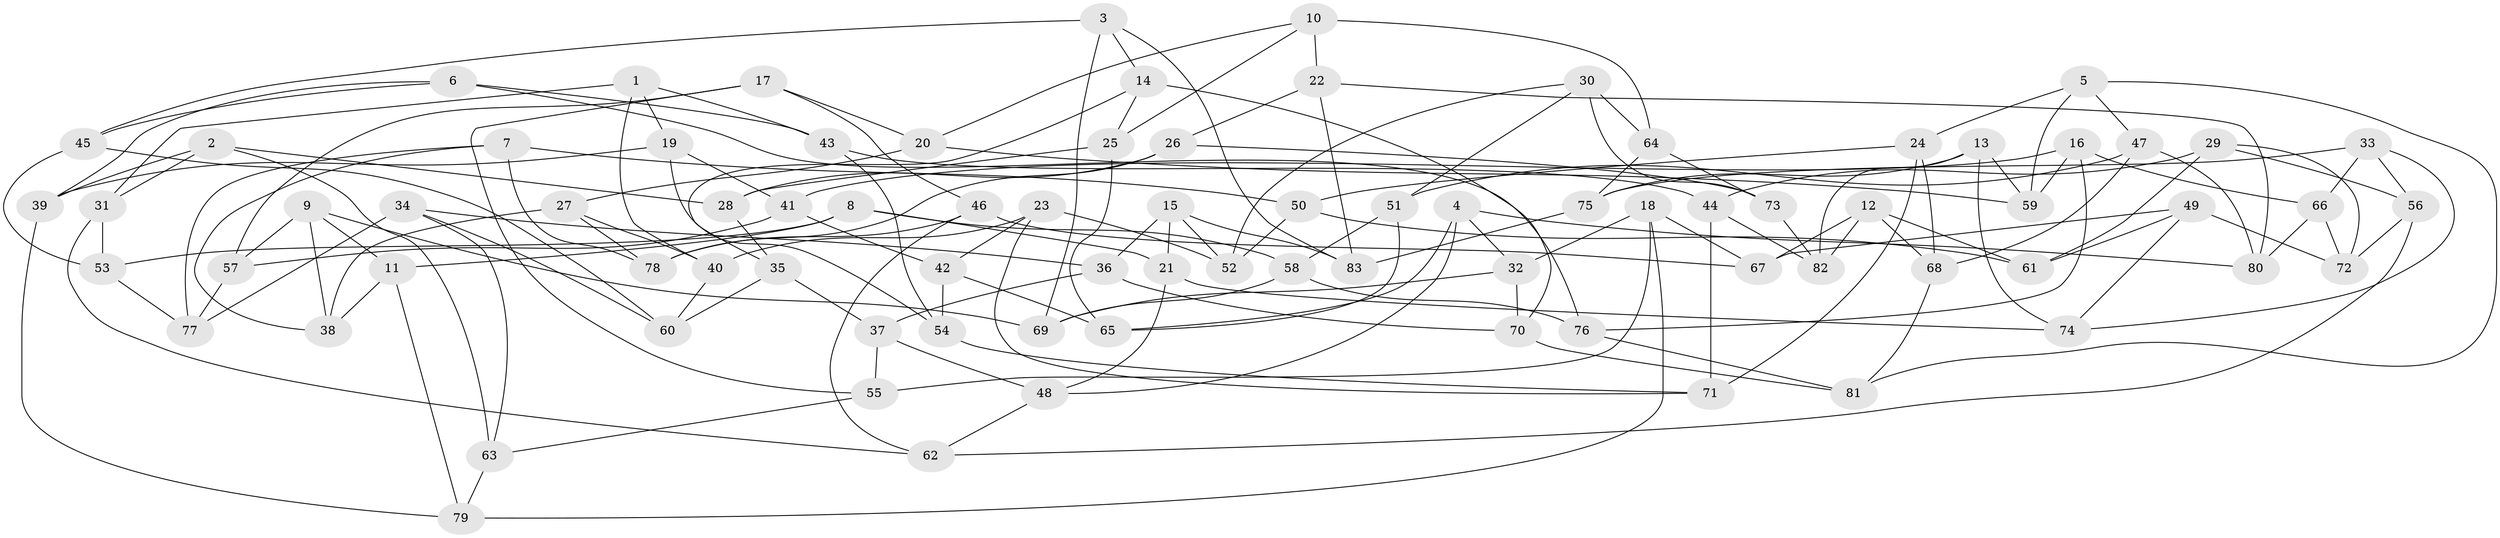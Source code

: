 // Generated by graph-tools (version 1.1) at 2025/37/03/09/25 02:37:52]
// undirected, 83 vertices, 166 edges
graph export_dot {
graph [start="1"]
  node [color=gray90,style=filled];
  1;
  2;
  3;
  4;
  5;
  6;
  7;
  8;
  9;
  10;
  11;
  12;
  13;
  14;
  15;
  16;
  17;
  18;
  19;
  20;
  21;
  22;
  23;
  24;
  25;
  26;
  27;
  28;
  29;
  30;
  31;
  32;
  33;
  34;
  35;
  36;
  37;
  38;
  39;
  40;
  41;
  42;
  43;
  44;
  45;
  46;
  47;
  48;
  49;
  50;
  51;
  52;
  53;
  54;
  55;
  56;
  57;
  58;
  59;
  60;
  61;
  62;
  63;
  64;
  65;
  66;
  67;
  68;
  69;
  70;
  71;
  72;
  73;
  74;
  75;
  76;
  77;
  78;
  79;
  80;
  81;
  82;
  83;
  1 -- 40;
  1 -- 43;
  1 -- 31;
  1 -- 19;
  2 -- 28;
  2 -- 31;
  2 -- 39;
  2 -- 63;
  3 -- 45;
  3 -- 14;
  3 -- 83;
  3 -- 69;
  4 -- 65;
  4 -- 32;
  4 -- 48;
  4 -- 80;
  5 -- 24;
  5 -- 59;
  5 -- 47;
  5 -- 81;
  6 -- 39;
  6 -- 43;
  6 -- 76;
  6 -- 45;
  7 -- 38;
  7 -- 77;
  7 -- 50;
  7 -- 78;
  8 -- 58;
  8 -- 11;
  8 -- 21;
  8 -- 53;
  9 -- 11;
  9 -- 38;
  9 -- 69;
  9 -- 57;
  10 -- 64;
  10 -- 25;
  10 -- 20;
  10 -- 22;
  11 -- 79;
  11 -- 38;
  12 -- 67;
  12 -- 82;
  12 -- 61;
  12 -- 68;
  13 -- 74;
  13 -- 59;
  13 -- 75;
  13 -- 82;
  14 -- 70;
  14 -- 25;
  14 -- 35;
  15 -- 21;
  15 -- 36;
  15 -- 83;
  15 -- 52;
  16 -- 41;
  16 -- 66;
  16 -- 76;
  16 -- 59;
  17 -- 20;
  17 -- 46;
  17 -- 57;
  17 -- 55;
  18 -- 32;
  18 -- 79;
  18 -- 55;
  18 -- 67;
  19 -- 41;
  19 -- 54;
  19 -- 39;
  20 -- 59;
  20 -- 27;
  21 -- 48;
  21 -- 74;
  22 -- 83;
  22 -- 26;
  22 -- 80;
  23 -- 40;
  23 -- 42;
  23 -- 52;
  23 -- 71;
  24 -- 71;
  24 -- 50;
  24 -- 68;
  25 -- 65;
  25 -- 28;
  26 -- 73;
  26 -- 28;
  26 -- 78;
  27 -- 38;
  27 -- 40;
  27 -- 78;
  28 -- 35;
  29 -- 72;
  29 -- 56;
  29 -- 44;
  29 -- 61;
  30 -- 51;
  30 -- 52;
  30 -- 73;
  30 -- 64;
  31 -- 53;
  31 -- 62;
  32 -- 69;
  32 -- 70;
  33 -- 75;
  33 -- 74;
  33 -- 56;
  33 -- 66;
  34 -- 77;
  34 -- 63;
  34 -- 36;
  34 -- 60;
  35 -- 37;
  35 -- 60;
  36 -- 37;
  36 -- 70;
  37 -- 48;
  37 -- 55;
  39 -- 79;
  40 -- 60;
  41 -- 42;
  41 -- 57;
  42 -- 65;
  42 -- 54;
  43 -- 44;
  43 -- 54;
  44 -- 82;
  44 -- 71;
  45 -- 60;
  45 -- 53;
  46 -- 62;
  46 -- 67;
  46 -- 78;
  47 -- 80;
  47 -- 68;
  47 -- 51;
  48 -- 62;
  49 -- 74;
  49 -- 72;
  49 -- 67;
  49 -- 61;
  50 -- 52;
  50 -- 61;
  51 -- 58;
  51 -- 65;
  53 -- 77;
  54 -- 71;
  55 -- 63;
  56 -- 72;
  56 -- 62;
  57 -- 77;
  58 -- 76;
  58 -- 69;
  63 -- 79;
  64 -- 73;
  64 -- 75;
  66 -- 72;
  66 -- 80;
  68 -- 81;
  70 -- 81;
  73 -- 82;
  75 -- 83;
  76 -- 81;
}
